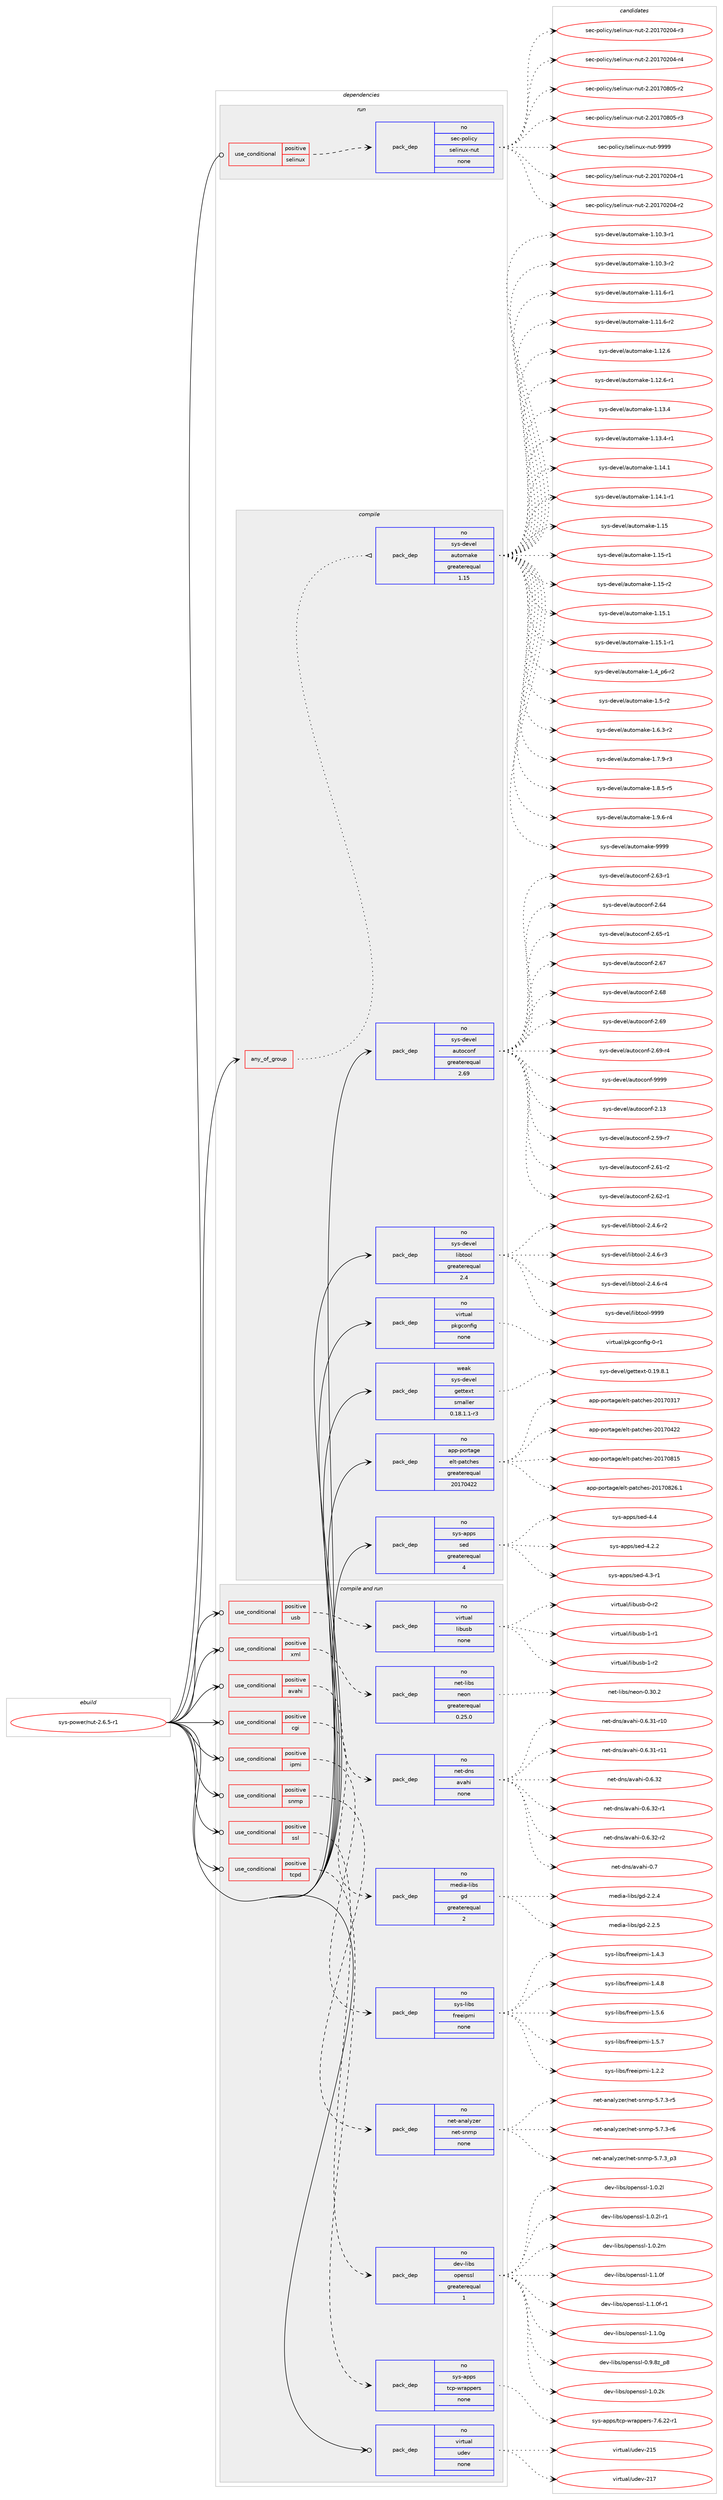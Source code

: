 digraph prolog {

# *************
# Graph options
# *************

newrank=true;
concentrate=true;
compound=true;
graph [rankdir=LR,fontname=Helvetica,fontsize=10,ranksep=1.5];#, ranksep=2.5, nodesep=0.2];
edge  [arrowhead=vee];
node  [fontname=Helvetica,fontsize=10];

# **********
# The ebuild
# **********

subgraph cluster_leftcol {
color=gray;
rank=same;
label=<<i>ebuild</i>>;
id [label="sys-power/nut-2.6.5-r1", color=red, width=4, href="../sys-power/nut-2.6.5-r1.svg"];
}

# ****************
# The dependencies
# ****************

subgraph cluster_midcol {
color=gray;
label=<<i>dependencies</i>>;
subgraph cluster_compile {
fillcolor="#eeeeee";
style=filled;
label=<<i>compile</i>>;
subgraph any8468 {
dependency496009 [label=<<TABLE BORDER="0" CELLBORDER="1" CELLSPACING="0" CELLPADDING="4"><TR><TD CELLPADDING="10">any_of_group</TD></TR></TABLE>>, shape=none, color=red];subgraph pack368637 {
dependency496010 [label=<<TABLE BORDER="0" CELLBORDER="1" CELLSPACING="0" CELLPADDING="4" WIDTH="220"><TR><TD ROWSPAN="6" CELLPADDING="30">pack_dep</TD></TR><TR><TD WIDTH="110">no</TD></TR><TR><TD>sys-devel</TD></TR><TR><TD>automake</TD></TR><TR><TD>greaterequal</TD></TR><TR><TD>1.15</TD></TR></TABLE>>, shape=none, color=blue];
}
dependency496009:e -> dependency496010:w [weight=20,style="dotted",arrowhead="oinv"];
}
id:e -> dependency496009:w [weight=20,style="solid",arrowhead="vee"];
subgraph pack368638 {
dependency496011 [label=<<TABLE BORDER="0" CELLBORDER="1" CELLSPACING="0" CELLPADDING="4" WIDTH="220"><TR><TD ROWSPAN="6" CELLPADDING="30">pack_dep</TD></TR><TR><TD WIDTH="110">no</TD></TR><TR><TD>app-portage</TD></TR><TR><TD>elt-patches</TD></TR><TR><TD>greaterequal</TD></TR><TR><TD>20170422</TD></TR></TABLE>>, shape=none, color=blue];
}
id:e -> dependency496011:w [weight=20,style="solid",arrowhead="vee"];
subgraph pack368639 {
dependency496012 [label=<<TABLE BORDER="0" CELLBORDER="1" CELLSPACING="0" CELLPADDING="4" WIDTH="220"><TR><TD ROWSPAN="6" CELLPADDING="30">pack_dep</TD></TR><TR><TD WIDTH="110">no</TD></TR><TR><TD>sys-apps</TD></TR><TR><TD>sed</TD></TR><TR><TD>greaterequal</TD></TR><TR><TD>4</TD></TR></TABLE>>, shape=none, color=blue];
}
id:e -> dependency496012:w [weight=20,style="solid",arrowhead="vee"];
subgraph pack368640 {
dependency496013 [label=<<TABLE BORDER="0" CELLBORDER="1" CELLSPACING="0" CELLPADDING="4" WIDTH="220"><TR><TD ROWSPAN="6" CELLPADDING="30">pack_dep</TD></TR><TR><TD WIDTH="110">no</TD></TR><TR><TD>sys-devel</TD></TR><TR><TD>autoconf</TD></TR><TR><TD>greaterequal</TD></TR><TR><TD>2.69</TD></TR></TABLE>>, shape=none, color=blue];
}
id:e -> dependency496013:w [weight=20,style="solid",arrowhead="vee"];
subgraph pack368641 {
dependency496014 [label=<<TABLE BORDER="0" CELLBORDER="1" CELLSPACING="0" CELLPADDING="4" WIDTH="220"><TR><TD ROWSPAN="6" CELLPADDING="30">pack_dep</TD></TR><TR><TD WIDTH="110">no</TD></TR><TR><TD>sys-devel</TD></TR><TR><TD>libtool</TD></TR><TR><TD>greaterequal</TD></TR><TR><TD>2.4</TD></TR></TABLE>>, shape=none, color=blue];
}
id:e -> dependency496014:w [weight=20,style="solid",arrowhead="vee"];
subgraph pack368642 {
dependency496015 [label=<<TABLE BORDER="0" CELLBORDER="1" CELLSPACING="0" CELLPADDING="4" WIDTH="220"><TR><TD ROWSPAN="6" CELLPADDING="30">pack_dep</TD></TR><TR><TD WIDTH="110">no</TD></TR><TR><TD>virtual</TD></TR><TR><TD>pkgconfig</TD></TR><TR><TD>none</TD></TR><TR><TD></TD></TR></TABLE>>, shape=none, color=blue];
}
id:e -> dependency496015:w [weight=20,style="solid",arrowhead="vee"];
subgraph pack368643 {
dependency496016 [label=<<TABLE BORDER="0" CELLBORDER="1" CELLSPACING="0" CELLPADDING="4" WIDTH="220"><TR><TD ROWSPAN="6" CELLPADDING="30">pack_dep</TD></TR><TR><TD WIDTH="110">weak</TD></TR><TR><TD>sys-devel</TD></TR><TR><TD>gettext</TD></TR><TR><TD>smaller</TD></TR><TR><TD>0.18.1.1-r3</TD></TR></TABLE>>, shape=none, color=blue];
}
id:e -> dependency496016:w [weight=20,style="solid",arrowhead="vee"];
}
subgraph cluster_compileandrun {
fillcolor="#eeeeee";
style=filled;
label=<<i>compile and run</i>>;
subgraph cond118579 {
dependency496017 [label=<<TABLE BORDER="0" CELLBORDER="1" CELLSPACING="0" CELLPADDING="4"><TR><TD ROWSPAN="3" CELLPADDING="10">use_conditional</TD></TR><TR><TD>positive</TD></TR><TR><TD>avahi</TD></TR></TABLE>>, shape=none, color=red];
subgraph pack368644 {
dependency496018 [label=<<TABLE BORDER="0" CELLBORDER="1" CELLSPACING="0" CELLPADDING="4" WIDTH="220"><TR><TD ROWSPAN="6" CELLPADDING="30">pack_dep</TD></TR><TR><TD WIDTH="110">no</TD></TR><TR><TD>net-dns</TD></TR><TR><TD>avahi</TD></TR><TR><TD>none</TD></TR><TR><TD></TD></TR></TABLE>>, shape=none, color=blue];
}
dependency496017:e -> dependency496018:w [weight=20,style="dashed",arrowhead="vee"];
}
id:e -> dependency496017:w [weight=20,style="solid",arrowhead="odotvee"];
subgraph cond118580 {
dependency496019 [label=<<TABLE BORDER="0" CELLBORDER="1" CELLSPACING="0" CELLPADDING="4"><TR><TD ROWSPAN="3" CELLPADDING="10">use_conditional</TD></TR><TR><TD>positive</TD></TR><TR><TD>cgi</TD></TR></TABLE>>, shape=none, color=red];
subgraph pack368645 {
dependency496020 [label=<<TABLE BORDER="0" CELLBORDER="1" CELLSPACING="0" CELLPADDING="4" WIDTH="220"><TR><TD ROWSPAN="6" CELLPADDING="30">pack_dep</TD></TR><TR><TD WIDTH="110">no</TD></TR><TR><TD>media-libs</TD></TR><TR><TD>gd</TD></TR><TR><TD>greaterequal</TD></TR><TR><TD>2</TD></TR></TABLE>>, shape=none, color=blue];
}
dependency496019:e -> dependency496020:w [weight=20,style="dashed",arrowhead="vee"];
}
id:e -> dependency496019:w [weight=20,style="solid",arrowhead="odotvee"];
subgraph cond118581 {
dependency496021 [label=<<TABLE BORDER="0" CELLBORDER="1" CELLSPACING="0" CELLPADDING="4"><TR><TD ROWSPAN="3" CELLPADDING="10">use_conditional</TD></TR><TR><TD>positive</TD></TR><TR><TD>ipmi</TD></TR></TABLE>>, shape=none, color=red];
subgraph pack368646 {
dependency496022 [label=<<TABLE BORDER="0" CELLBORDER="1" CELLSPACING="0" CELLPADDING="4" WIDTH="220"><TR><TD ROWSPAN="6" CELLPADDING="30">pack_dep</TD></TR><TR><TD WIDTH="110">no</TD></TR><TR><TD>sys-libs</TD></TR><TR><TD>freeipmi</TD></TR><TR><TD>none</TD></TR><TR><TD></TD></TR></TABLE>>, shape=none, color=blue];
}
dependency496021:e -> dependency496022:w [weight=20,style="dashed",arrowhead="vee"];
}
id:e -> dependency496021:w [weight=20,style="solid",arrowhead="odotvee"];
subgraph cond118582 {
dependency496023 [label=<<TABLE BORDER="0" CELLBORDER="1" CELLSPACING="0" CELLPADDING="4"><TR><TD ROWSPAN="3" CELLPADDING="10">use_conditional</TD></TR><TR><TD>positive</TD></TR><TR><TD>snmp</TD></TR></TABLE>>, shape=none, color=red];
subgraph pack368647 {
dependency496024 [label=<<TABLE BORDER="0" CELLBORDER="1" CELLSPACING="0" CELLPADDING="4" WIDTH="220"><TR><TD ROWSPAN="6" CELLPADDING="30">pack_dep</TD></TR><TR><TD WIDTH="110">no</TD></TR><TR><TD>net-analyzer</TD></TR><TR><TD>net-snmp</TD></TR><TR><TD>none</TD></TR><TR><TD></TD></TR></TABLE>>, shape=none, color=blue];
}
dependency496023:e -> dependency496024:w [weight=20,style="dashed",arrowhead="vee"];
}
id:e -> dependency496023:w [weight=20,style="solid",arrowhead="odotvee"];
subgraph cond118583 {
dependency496025 [label=<<TABLE BORDER="0" CELLBORDER="1" CELLSPACING="0" CELLPADDING="4"><TR><TD ROWSPAN="3" CELLPADDING="10">use_conditional</TD></TR><TR><TD>positive</TD></TR><TR><TD>ssl</TD></TR></TABLE>>, shape=none, color=red];
subgraph pack368648 {
dependency496026 [label=<<TABLE BORDER="0" CELLBORDER="1" CELLSPACING="0" CELLPADDING="4" WIDTH="220"><TR><TD ROWSPAN="6" CELLPADDING="30">pack_dep</TD></TR><TR><TD WIDTH="110">no</TD></TR><TR><TD>dev-libs</TD></TR><TR><TD>openssl</TD></TR><TR><TD>greaterequal</TD></TR><TR><TD>1</TD></TR></TABLE>>, shape=none, color=blue];
}
dependency496025:e -> dependency496026:w [weight=20,style="dashed",arrowhead="vee"];
}
id:e -> dependency496025:w [weight=20,style="solid",arrowhead="odotvee"];
subgraph cond118584 {
dependency496027 [label=<<TABLE BORDER="0" CELLBORDER="1" CELLSPACING="0" CELLPADDING="4"><TR><TD ROWSPAN="3" CELLPADDING="10">use_conditional</TD></TR><TR><TD>positive</TD></TR><TR><TD>tcpd</TD></TR></TABLE>>, shape=none, color=red];
subgraph pack368649 {
dependency496028 [label=<<TABLE BORDER="0" CELLBORDER="1" CELLSPACING="0" CELLPADDING="4" WIDTH="220"><TR><TD ROWSPAN="6" CELLPADDING="30">pack_dep</TD></TR><TR><TD WIDTH="110">no</TD></TR><TR><TD>sys-apps</TD></TR><TR><TD>tcp-wrappers</TD></TR><TR><TD>none</TD></TR><TR><TD></TD></TR></TABLE>>, shape=none, color=blue];
}
dependency496027:e -> dependency496028:w [weight=20,style="dashed",arrowhead="vee"];
}
id:e -> dependency496027:w [weight=20,style="solid",arrowhead="odotvee"];
subgraph cond118585 {
dependency496029 [label=<<TABLE BORDER="0" CELLBORDER="1" CELLSPACING="0" CELLPADDING="4"><TR><TD ROWSPAN="3" CELLPADDING="10">use_conditional</TD></TR><TR><TD>positive</TD></TR><TR><TD>usb</TD></TR></TABLE>>, shape=none, color=red];
subgraph pack368650 {
dependency496030 [label=<<TABLE BORDER="0" CELLBORDER="1" CELLSPACING="0" CELLPADDING="4" WIDTH="220"><TR><TD ROWSPAN="6" CELLPADDING="30">pack_dep</TD></TR><TR><TD WIDTH="110">no</TD></TR><TR><TD>virtual</TD></TR><TR><TD>libusb</TD></TR><TR><TD>none</TD></TR><TR><TD></TD></TR></TABLE>>, shape=none, color=blue];
}
dependency496029:e -> dependency496030:w [weight=20,style="dashed",arrowhead="vee"];
}
id:e -> dependency496029:w [weight=20,style="solid",arrowhead="odotvee"];
subgraph cond118586 {
dependency496031 [label=<<TABLE BORDER="0" CELLBORDER="1" CELLSPACING="0" CELLPADDING="4"><TR><TD ROWSPAN="3" CELLPADDING="10">use_conditional</TD></TR><TR><TD>positive</TD></TR><TR><TD>xml</TD></TR></TABLE>>, shape=none, color=red];
subgraph pack368651 {
dependency496032 [label=<<TABLE BORDER="0" CELLBORDER="1" CELLSPACING="0" CELLPADDING="4" WIDTH="220"><TR><TD ROWSPAN="6" CELLPADDING="30">pack_dep</TD></TR><TR><TD WIDTH="110">no</TD></TR><TR><TD>net-libs</TD></TR><TR><TD>neon</TD></TR><TR><TD>greaterequal</TD></TR><TR><TD>0.25.0</TD></TR></TABLE>>, shape=none, color=blue];
}
dependency496031:e -> dependency496032:w [weight=20,style="dashed",arrowhead="vee"];
}
id:e -> dependency496031:w [weight=20,style="solid",arrowhead="odotvee"];
subgraph pack368652 {
dependency496033 [label=<<TABLE BORDER="0" CELLBORDER="1" CELLSPACING="0" CELLPADDING="4" WIDTH="220"><TR><TD ROWSPAN="6" CELLPADDING="30">pack_dep</TD></TR><TR><TD WIDTH="110">no</TD></TR><TR><TD>virtual</TD></TR><TR><TD>udev</TD></TR><TR><TD>none</TD></TR><TR><TD></TD></TR></TABLE>>, shape=none, color=blue];
}
id:e -> dependency496033:w [weight=20,style="solid",arrowhead="odotvee"];
}
subgraph cluster_run {
fillcolor="#eeeeee";
style=filled;
label=<<i>run</i>>;
subgraph cond118587 {
dependency496034 [label=<<TABLE BORDER="0" CELLBORDER="1" CELLSPACING="0" CELLPADDING="4"><TR><TD ROWSPAN="3" CELLPADDING="10">use_conditional</TD></TR><TR><TD>positive</TD></TR><TR><TD>selinux</TD></TR></TABLE>>, shape=none, color=red];
subgraph pack368653 {
dependency496035 [label=<<TABLE BORDER="0" CELLBORDER="1" CELLSPACING="0" CELLPADDING="4" WIDTH="220"><TR><TD ROWSPAN="6" CELLPADDING="30">pack_dep</TD></TR><TR><TD WIDTH="110">no</TD></TR><TR><TD>sec-policy</TD></TR><TR><TD>selinux-nut</TD></TR><TR><TD>none</TD></TR><TR><TD></TD></TR></TABLE>>, shape=none, color=blue];
}
dependency496034:e -> dependency496035:w [weight=20,style="dashed",arrowhead="vee"];
}
id:e -> dependency496034:w [weight=20,style="solid",arrowhead="odot"];
}
}

# **************
# The candidates
# **************

subgraph cluster_choices {
rank=same;
color=gray;
label=<<i>candidates</i>>;

subgraph choice368637 {
color=black;
nodesep=1;
choice11512111545100101118101108479711711611110997107101454946494846514511449 [label="sys-devel/automake-1.10.3-r1", color=red, width=4,href="../sys-devel/automake-1.10.3-r1.svg"];
choice11512111545100101118101108479711711611110997107101454946494846514511450 [label="sys-devel/automake-1.10.3-r2", color=red, width=4,href="../sys-devel/automake-1.10.3-r2.svg"];
choice11512111545100101118101108479711711611110997107101454946494946544511449 [label="sys-devel/automake-1.11.6-r1", color=red, width=4,href="../sys-devel/automake-1.11.6-r1.svg"];
choice11512111545100101118101108479711711611110997107101454946494946544511450 [label="sys-devel/automake-1.11.6-r2", color=red, width=4,href="../sys-devel/automake-1.11.6-r2.svg"];
choice1151211154510010111810110847971171161111099710710145494649504654 [label="sys-devel/automake-1.12.6", color=red, width=4,href="../sys-devel/automake-1.12.6.svg"];
choice11512111545100101118101108479711711611110997107101454946495046544511449 [label="sys-devel/automake-1.12.6-r1", color=red, width=4,href="../sys-devel/automake-1.12.6-r1.svg"];
choice1151211154510010111810110847971171161111099710710145494649514652 [label="sys-devel/automake-1.13.4", color=red, width=4,href="../sys-devel/automake-1.13.4.svg"];
choice11512111545100101118101108479711711611110997107101454946495146524511449 [label="sys-devel/automake-1.13.4-r1", color=red, width=4,href="../sys-devel/automake-1.13.4-r1.svg"];
choice1151211154510010111810110847971171161111099710710145494649524649 [label="sys-devel/automake-1.14.1", color=red, width=4,href="../sys-devel/automake-1.14.1.svg"];
choice11512111545100101118101108479711711611110997107101454946495246494511449 [label="sys-devel/automake-1.14.1-r1", color=red, width=4,href="../sys-devel/automake-1.14.1-r1.svg"];
choice115121115451001011181011084797117116111109971071014549464953 [label="sys-devel/automake-1.15", color=red, width=4,href="../sys-devel/automake-1.15.svg"];
choice1151211154510010111810110847971171161111099710710145494649534511449 [label="sys-devel/automake-1.15-r1", color=red, width=4,href="../sys-devel/automake-1.15-r1.svg"];
choice1151211154510010111810110847971171161111099710710145494649534511450 [label="sys-devel/automake-1.15-r2", color=red, width=4,href="../sys-devel/automake-1.15-r2.svg"];
choice1151211154510010111810110847971171161111099710710145494649534649 [label="sys-devel/automake-1.15.1", color=red, width=4,href="../sys-devel/automake-1.15.1.svg"];
choice11512111545100101118101108479711711611110997107101454946495346494511449 [label="sys-devel/automake-1.15.1-r1", color=red, width=4,href="../sys-devel/automake-1.15.1-r1.svg"];
choice115121115451001011181011084797117116111109971071014549465295112544511450 [label="sys-devel/automake-1.4_p6-r2", color=red, width=4,href="../sys-devel/automake-1.4_p6-r2.svg"];
choice11512111545100101118101108479711711611110997107101454946534511450 [label="sys-devel/automake-1.5-r2", color=red, width=4,href="../sys-devel/automake-1.5-r2.svg"];
choice115121115451001011181011084797117116111109971071014549465446514511450 [label="sys-devel/automake-1.6.3-r2", color=red, width=4,href="../sys-devel/automake-1.6.3-r2.svg"];
choice115121115451001011181011084797117116111109971071014549465546574511451 [label="sys-devel/automake-1.7.9-r3", color=red, width=4,href="../sys-devel/automake-1.7.9-r3.svg"];
choice115121115451001011181011084797117116111109971071014549465646534511453 [label="sys-devel/automake-1.8.5-r5", color=red, width=4,href="../sys-devel/automake-1.8.5-r5.svg"];
choice115121115451001011181011084797117116111109971071014549465746544511452 [label="sys-devel/automake-1.9.6-r4", color=red, width=4,href="../sys-devel/automake-1.9.6-r4.svg"];
choice115121115451001011181011084797117116111109971071014557575757 [label="sys-devel/automake-9999", color=red, width=4,href="../sys-devel/automake-9999.svg"];
dependency496010:e -> choice11512111545100101118101108479711711611110997107101454946494846514511449:w [style=dotted,weight="100"];
dependency496010:e -> choice11512111545100101118101108479711711611110997107101454946494846514511450:w [style=dotted,weight="100"];
dependency496010:e -> choice11512111545100101118101108479711711611110997107101454946494946544511449:w [style=dotted,weight="100"];
dependency496010:e -> choice11512111545100101118101108479711711611110997107101454946494946544511450:w [style=dotted,weight="100"];
dependency496010:e -> choice1151211154510010111810110847971171161111099710710145494649504654:w [style=dotted,weight="100"];
dependency496010:e -> choice11512111545100101118101108479711711611110997107101454946495046544511449:w [style=dotted,weight="100"];
dependency496010:e -> choice1151211154510010111810110847971171161111099710710145494649514652:w [style=dotted,weight="100"];
dependency496010:e -> choice11512111545100101118101108479711711611110997107101454946495146524511449:w [style=dotted,weight="100"];
dependency496010:e -> choice1151211154510010111810110847971171161111099710710145494649524649:w [style=dotted,weight="100"];
dependency496010:e -> choice11512111545100101118101108479711711611110997107101454946495246494511449:w [style=dotted,weight="100"];
dependency496010:e -> choice115121115451001011181011084797117116111109971071014549464953:w [style=dotted,weight="100"];
dependency496010:e -> choice1151211154510010111810110847971171161111099710710145494649534511449:w [style=dotted,weight="100"];
dependency496010:e -> choice1151211154510010111810110847971171161111099710710145494649534511450:w [style=dotted,weight="100"];
dependency496010:e -> choice1151211154510010111810110847971171161111099710710145494649534649:w [style=dotted,weight="100"];
dependency496010:e -> choice11512111545100101118101108479711711611110997107101454946495346494511449:w [style=dotted,weight="100"];
dependency496010:e -> choice115121115451001011181011084797117116111109971071014549465295112544511450:w [style=dotted,weight="100"];
dependency496010:e -> choice11512111545100101118101108479711711611110997107101454946534511450:w [style=dotted,weight="100"];
dependency496010:e -> choice115121115451001011181011084797117116111109971071014549465446514511450:w [style=dotted,weight="100"];
dependency496010:e -> choice115121115451001011181011084797117116111109971071014549465546574511451:w [style=dotted,weight="100"];
dependency496010:e -> choice115121115451001011181011084797117116111109971071014549465646534511453:w [style=dotted,weight="100"];
dependency496010:e -> choice115121115451001011181011084797117116111109971071014549465746544511452:w [style=dotted,weight="100"];
dependency496010:e -> choice115121115451001011181011084797117116111109971071014557575757:w [style=dotted,weight="100"];
}
subgraph choice368638 {
color=black;
nodesep=1;
choice97112112451121111141169710310147101108116451129711699104101115455048495548514955 [label="app-portage/elt-patches-20170317", color=red, width=4,href="../app-portage/elt-patches-20170317.svg"];
choice97112112451121111141169710310147101108116451129711699104101115455048495548525050 [label="app-portage/elt-patches-20170422", color=red, width=4,href="../app-portage/elt-patches-20170422.svg"];
choice97112112451121111141169710310147101108116451129711699104101115455048495548564953 [label="app-portage/elt-patches-20170815", color=red, width=4,href="../app-portage/elt-patches-20170815.svg"];
choice971121124511211111411697103101471011081164511297116991041011154550484955485650544649 [label="app-portage/elt-patches-20170826.1", color=red, width=4,href="../app-portage/elt-patches-20170826.1.svg"];
dependency496011:e -> choice97112112451121111141169710310147101108116451129711699104101115455048495548514955:w [style=dotted,weight="100"];
dependency496011:e -> choice97112112451121111141169710310147101108116451129711699104101115455048495548525050:w [style=dotted,weight="100"];
dependency496011:e -> choice97112112451121111141169710310147101108116451129711699104101115455048495548564953:w [style=dotted,weight="100"];
dependency496011:e -> choice971121124511211111411697103101471011081164511297116991041011154550484955485650544649:w [style=dotted,weight="100"];
}
subgraph choice368639 {
color=black;
nodesep=1;
choice115121115459711211211547115101100455246504650 [label="sys-apps/sed-4.2.2", color=red, width=4,href="../sys-apps/sed-4.2.2.svg"];
choice115121115459711211211547115101100455246514511449 [label="sys-apps/sed-4.3-r1", color=red, width=4,href="../sys-apps/sed-4.3-r1.svg"];
choice11512111545971121121154711510110045524652 [label="sys-apps/sed-4.4", color=red, width=4,href="../sys-apps/sed-4.4.svg"];
dependency496012:e -> choice115121115459711211211547115101100455246504650:w [style=dotted,weight="100"];
dependency496012:e -> choice115121115459711211211547115101100455246514511449:w [style=dotted,weight="100"];
dependency496012:e -> choice11512111545971121121154711510110045524652:w [style=dotted,weight="100"];
}
subgraph choice368640 {
color=black;
nodesep=1;
choice115121115451001011181011084797117116111991111101024550464951 [label="sys-devel/autoconf-2.13", color=red, width=4,href="../sys-devel/autoconf-2.13.svg"];
choice1151211154510010111810110847971171161119911111010245504653574511455 [label="sys-devel/autoconf-2.59-r7", color=red, width=4,href="../sys-devel/autoconf-2.59-r7.svg"];
choice1151211154510010111810110847971171161119911111010245504654494511450 [label="sys-devel/autoconf-2.61-r2", color=red, width=4,href="../sys-devel/autoconf-2.61-r2.svg"];
choice1151211154510010111810110847971171161119911111010245504654504511449 [label="sys-devel/autoconf-2.62-r1", color=red, width=4,href="../sys-devel/autoconf-2.62-r1.svg"];
choice1151211154510010111810110847971171161119911111010245504654514511449 [label="sys-devel/autoconf-2.63-r1", color=red, width=4,href="../sys-devel/autoconf-2.63-r1.svg"];
choice115121115451001011181011084797117116111991111101024550465452 [label="sys-devel/autoconf-2.64", color=red, width=4,href="../sys-devel/autoconf-2.64.svg"];
choice1151211154510010111810110847971171161119911111010245504654534511449 [label="sys-devel/autoconf-2.65-r1", color=red, width=4,href="../sys-devel/autoconf-2.65-r1.svg"];
choice115121115451001011181011084797117116111991111101024550465455 [label="sys-devel/autoconf-2.67", color=red, width=4,href="../sys-devel/autoconf-2.67.svg"];
choice115121115451001011181011084797117116111991111101024550465456 [label="sys-devel/autoconf-2.68", color=red, width=4,href="../sys-devel/autoconf-2.68.svg"];
choice115121115451001011181011084797117116111991111101024550465457 [label="sys-devel/autoconf-2.69", color=red, width=4,href="../sys-devel/autoconf-2.69.svg"];
choice1151211154510010111810110847971171161119911111010245504654574511452 [label="sys-devel/autoconf-2.69-r4", color=red, width=4,href="../sys-devel/autoconf-2.69-r4.svg"];
choice115121115451001011181011084797117116111991111101024557575757 [label="sys-devel/autoconf-9999", color=red, width=4,href="../sys-devel/autoconf-9999.svg"];
dependency496013:e -> choice115121115451001011181011084797117116111991111101024550464951:w [style=dotted,weight="100"];
dependency496013:e -> choice1151211154510010111810110847971171161119911111010245504653574511455:w [style=dotted,weight="100"];
dependency496013:e -> choice1151211154510010111810110847971171161119911111010245504654494511450:w [style=dotted,weight="100"];
dependency496013:e -> choice1151211154510010111810110847971171161119911111010245504654504511449:w [style=dotted,weight="100"];
dependency496013:e -> choice1151211154510010111810110847971171161119911111010245504654514511449:w [style=dotted,weight="100"];
dependency496013:e -> choice115121115451001011181011084797117116111991111101024550465452:w [style=dotted,weight="100"];
dependency496013:e -> choice1151211154510010111810110847971171161119911111010245504654534511449:w [style=dotted,weight="100"];
dependency496013:e -> choice115121115451001011181011084797117116111991111101024550465455:w [style=dotted,weight="100"];
dependency496013:e -> choice115121115451001011181011084797117116111991111101024550465456:w [style=dotted,weight="100"];
dependency496013:e -> choice115121115451001011181011084797117116111991111101024550465457:w [style=dotted,weight="100"];
dependency496013:e -> choice1151211154510010111810110847971171161119911111010245504654574511452:w [style=dotted,weight="100"];
dependency496013:e -> choice115121115451001011181011084797117116111991111101024557575757:w [style=dotted,weight="100"];
}
subgraph choice368641 {
color=black;
nodesep=1;
choice1151211154510010111810110847108105981161111111084550465246544511450 [label="sys-devel/libtool-2.4.6-r2", color=red, width=4,href="../sys-devel/libtool-2.4.6-r2.svg"];
choice1151211154510010111810110847108105981161111111084550465246544511451 [label="sys-devel/libtool-2.4.6-r3", color=red, width=4,href="../sys-devel/libtool-2.4.6-r3.svg"];
choice1151211154510010111810110847108105981161111111084550465246544511452 [label="sys-devel/libtool-2.4.6-r4", color=red, width=4,href="../sys-devel/libtool-2.4.6-r4.svg"];
choice1151211154510010111810110847108105981161111111084557575757 [label="sys-devel/libtool-9999", color=red, width=4,href="../sys-devel/libtool-9999.svg"];
dependency496014:e -> choice1151211154510010111810110847108105981161111111084550465246544511450:w [style=dotted,weight="100"];
dependency496014:e -> choice1151211154510010111810110847108105981161111111084550465246544511451:w [style=dotted,weight="100"];
dependency496014:e -> choice1151211154510010111810110847108105981161111111084550465246544511452:w [style=dotted,weight="100"];
dependency496014:e -> choice1151211154510010111810110847108105981161111111084557575757:w [style=dotted,weight="100"];
}
subgraph choice368642 {
color=black;
nodesep=1;
choice11810511411611797108471121071039911111010210510345484511449 [label="virtual/pkgconfig-0-r1", color=red, width=4,href="../virtual/pkgconfig-0-r1.svg"];
dependency496015:e -> choice11810511411611797108471121071039911111010210510345484511449:w [style=dotted,weight="100"];
}
subgraph choice368643 {
color=black;
nodesep=1;
choice1151211154510010111810110847103101116116101120116454846495746564649 [label="sys-devel/gettext-0.19.8.1", color=red, width=4,href="../sys-devel/gettext-0.19.8.1.svg"];
dependency496016:e -> choice1151211154510010111810110847103101116116101120116454846495746564649:w [style=dotted,weight="100"];
}
subgraph choice368644 {
color=black;
nodesep=1;
choice1101011164510011011547971189710410545484654465149451144948 [label="net-dns/avahi-0.6.31-r10", color=red, width=4,href="../net-dns/avahi-0.6.31-r10.svg"];
choice1101011164510011011547971189710410545484654465149451144949 [label="net-dns/avahi-0.6.31-r11", color=red, width=4,href="../net-dns/avahi-0.6.31-r11.svg"];
choice1101011164510011011547971189710410545484654465150 [label="net-dns/avahi-0.6.32", color=red, width=4,href="../net-dns/avahi-0.6.32.svg"];
choice11010111645100110115479711897104105454846544651504511449 [label="net-dns/avahi-0.6.32-r1", color=red, width=4,href="../net-dns/avahi-0.6.32-r1.svg"];
choice11010111645100110115479711897104105454846544651504511450 [label="net-dns/avahi-0.6.32-r2", color=red, width=4,href="../net-dns/avahi-0.6.32-r2.svg"];
choice1101011164510011011547971189710410545484655 [label="net-dns/avahi-0.7", color=red, width=4,href="../net-dns/avahi-0.7.svg"];
dependency496018:e -> choice1101011164510011011547971189710410545484654465149451144948:w [style=dotted,weight="100"];
dependency496018:e -> choice1101011164510011011547971189710410545484654465149451144949:w [style=dotted,weight="100"];
dependency496018:e -> choice1101011164510011011547971189710410545484654465150:w [style=dotted,weight="100"];
dependency496018:e -> choice11010111645100110115479711897104105454846544651504511449:w [style=dotted,weight="100"];
dependency496018:e -> choice11010111645100110115479711897104105454846544651504511450:w [style=dotted,weight="100"];
dependency496018:e -> choice1101011164510011011547971189710410545484655:w [style=dotted,weight="100"];
}
subgraph choice368645 {
color=black;
nodesep=1;
choice10910110010597451081059811547103100455046504652 [label="media-libs/gd-2.2.4", color=red, width=4,href="../media-libs/gd-2.2.4.svg"];
choice10910110010597451081059811547103100455046504653 [label="media-libs/gd-2.2.5", color=red, width=4,href="../media-libs/gd-2.2.5.svg"];
dependency496020:e -> choice10910110010597451081059811547103100455046504652:w [style=dotted,weight="100"];
dependency496020:e -> choice10910110010597451081059811547103100455046504653:w [style=dotted,weight="100"];
}
subgraph choice368646 {
color=black;
nodesep=1;
choice115121115451081059811547102114101101105112109105454946504650 [label="sys-libs/freeipmi-1.2.2", color=red, width=4,href="../sys-libs/freeipmi-1.2.2.svg"];
choice115121115451081059811547102114101101105112109105454946524651 [label="sys-libs/freeipmi-1.4.3", color=red, width=4,href="../sys-libs/freeipmi-1.4.3.svg"];
choice115121115451081059811547102114101101105112109105454946524656 [label="sys-libs/freeipmi-1.4.8", color=red, width=4,href="../sys-libs/freeipmi-1.4.8.svg"];
choice115121115451081059811547102114101101105112109105454946534654 [label="sys-libs/freeipmi-1.5.6", color=red, width=4,href="../sys-libs/freeipmi-1.5.6.svg"];
choice115121115451081059811547102114101101105112109105454946534655 [label="sys-libs/freeipmi-1.5.7", color=red, width=4,href="../sys-libs/freeipmi-1.5.7.svg"];
dependency496022:e -> choice115121115451081059811547102114101101105112109105454946504650:w [style=dotted,weight="100"];
dependency496022:e -> choice115121115451081059811547102114101101105112109105454946524651:w [style=dotted,weight="100"];
dependency496022:e -> choice115121115451081059811547102114101101105112109105454946524656:w [style=dotted,weight="100"];
dependency496022:e -> choice115121115451081059811547102114101101105112109105454946534654:w [style=dotted,weight="100"];
dependency496022:e -> choice115121115451081059811547102114101101105112109105454946534655:w [style=dotted,weight="100"];
}
subgraph choice368647 {
color=black;
nodesep=1;
choice11010111645971109710812112210111447110101116451151101091124553465546514511453 [label="net-analyzer/net-snmp-5.7.3-r5", color=red, width=4,href="../net-analyzer/net-snmp-5.7.3-r5.svg"];
choice11010111645971109710812112210111447110101116451151101091124553465546514511454 [label="net-analyzer/net-snmp-5.7.3-r6", color=red, width=4,href="../net-analyzer/net-snmp-5.7.3-r6.svg"];
choice11010111645971109710812112210111447110101116451151101091124553465546519511251 [label="net-analyzer/net-snmp-5.7.3_p3", color=red, width=4,href="../net-analyzer/net-snmp-5.7.3_p3.svg"];
dependency496024:e -> choice11010111645971109710812112210111447110101116451151101091124553465546514511453:w [style=dotted,weight="100"];
dependency496024:e -> choice11010111645971109710812112210111447110101116451151101091124553465546514511454:w [style=dotted,weight="100"];
dependency496024:e -> choice11010111645971109710812112210111447110101116451151101091124553465546519511251:w [style=dotted,weight="100"];
}
subgraph choice368648 {
color=black;
nodesep=1;
choice1001011184510810598115471111121011101151151084548465746561229511256 [label="dev-libs/openssl-0.9.8z_p8", color=red, width=4,href="../dev-libs/openssl-0.9.8z_p8.svg"];
choice100101118451081059811547111112101110115115108454946484650107 [label="dev-libs/openssl-1.0.2k", color=red, width=4,href="../dev-libs/openssl-1.0.2k.svg"];
choice100101118451081059811547111112101110115115108454946484650108 [label="dev-libs/openssl-1.0.2l", color=red, width=4,href="../dev-libs/openssl-1.0.2l.svg"];
choice1001011184510810598115471111121011101151151084549464846501084511449 [label="dev-libs/openssl-1.0.2l-r1", color=red, width=4,href="../dev-libs/openssl-1.0.2l-r1.svg"];
choice100101118451081059811547111112101110115115108454946484650109 [label="dev-libs/openssl-1.0.2m", color=red, width=4,href="../dev-libs/openssl-1.0.2m.svg"];
choice100101118451081059811547111112101110115115108454946494648102 [label="dev-libs/openssl-1.1.0f", color=red, width=4,href="../dev-libs/openssl-1.1.0f.svg"];
choice1001011184510810598115471111121011101151151084549464946481024511449 [label="dev-libs/openssl-1.1.0f-r1", color=red, width=4,href="../dev-libs/openssl-1.1.0f-r1.svg"];
choice100101118451081059811547111112101110115115108454946494648103 [label="dev-libs/openssl-1.1.0g", color=red, width=4,href="../dev-libs/openssl-1.1.0g.svg"];
dependency496026:e -> choice1001011184510810598115471111121011101151151084548465746561229511256:w [style=dotted,weight="100"];
dependency496026:e -> choice100101118451081059811547111112101110115115108454946484650107:w [style=dotted,weight="100"];
dependency496026:e -> choice100101118451081059811547111112101110115115108454946484650108:w [style=dotted,weight="100"];
dependency496026:e -> choice1001011184510810598115471111121011101151151084549464846501084511449:w [style=dotted,weight="100"];
dependency496026:e -> choice100101118451081059811547111112101110115115108454946484650109:w [style=dotted,weight="100"];
dependency496026:e -> choice100101118451081059811547111112101110115115108454946494648102:w [style=dotted,weight="100"];
dependency496026:e -> choice1001011184510810598115471111121011101151151084549464946481024511449:w [style=dotted,weight="100"];
dependency496026:e -> choice100101118451081059811547111112101110115115108454946494648103:w [style=dotted,weight="100"];
}
subgraph choice368649 {
color=black;
nodesep=1;
choice115121115459711211211547116991124511911497112112101114115455546544650504511449 [label="sys-apps/tcp-wrappers-7.6.22-r1", color=red, width=4,href="../sys-apps/tcp-wrappers-7.6.22-r1.svg"];
dependency496028:e -> choice115121115459711211211547116991124511911497112112101114115455546544650504511449:w [style=dotted,weight="100"];
}
subgraph choice368650 {
color=black;
nodesep=1;
choice1181051141161179710847108105981171159845484511450 [label="virtual/libusb-0-r2", color=red, width=4,href="../virtual/libusb-0-r2.svg"];
choice1181051141161179710847108105981171159845494511449 [label="virtual/libusb-1-r1", color=red, width=4,href="../virtual/libusb-1-r1.svg"];
choice1181051141161179710847108105981171159845494511450 [label="virtual/libusb-1-r2", color=red, width=4,href="../virtual/libusb-1-r2.svg"];
dependency496030:e -> choice1181051141161179710847108105981171159845484511450:w [style=dotted,weight="100"];
dependency496030:e -> choice1181051141161179710847108105981171159845494511449:w [style=dotted,weight="100"];
dependency496030:e -> choice1181051141161179710847108105981171159845494511450:w [style=dotted,weight="100"];
}
subgraph choice368651 {
color=black;
nodesep=1;
choice11010111645108105981154711010111111045484651484650 [label="net-libs/neon-0.30.2", color=red, width=4,href="../net-libs/neon-0.30.2.svg"];
dependency496032:e -> choice11010111645108105981154711010111111045484651484650:w [style=dotted,weight="100"];
}
subgraph choice368652 {
color=black;
nodesep=1;
choice118105114116117971084711710010111845504953 [label="virtual/udev-215", color=red, width=4,href="../virtual/udev-215.svg"];
choice118105114116117971084711710010111845504955 [label="virtual/udev-217", color=red, width=4,href="../virtual/udev-217.svg"];
dependency496033:e -> choice118105114116117971084711710010111845504953:w [style=dotted,weight="100"];
dependency496033:e -> choice118105114116117971084711710010111845504955:w [style=dotted,weight="100"];
}
subgraph choice368653 {
color=black;
nodesep=1;
choice115101994511211110810599121471151011081051101171204511011711645504650484955485048524511449 [label="sec-policy/selinux-nut-2.20170204-r1", color=red, width=4,href="../sec-policy/selinux-nut-2.20170204-r1.svg"];
choice115101994511211110810599121471151011081051101171204511011711645504650484955485048524511450 [label="sec-policy/selinux-nut-2.20170204-r2", color=red, width=4,href="../sec-policy/selinux-nut-2.20170204-r2.svg"];
choice115101994511211110810599121471151011081051101171204511011711645504650484955485048524511451 [label="sec-policy/selinux-nut-2.20170204-r3", color=red, width=4,href="../sec-policy/selinux-nut-2.20170204-r3.svg"];
choice115101994511211110810599121471151011081051101171204511011711645504650484955485048524511452 [label="sec-policy/selinux-nut-2.20170204-r4", color=red, width=4,href="../sec-policy/selinux-nut-2.20170204-r4.svg"];
choice115101994511211110810599121471151011081051101171204511011711645504650484955485648534511450 [label="sec-policy/selinux-nut-2.20170805-r2", color=red, width=4,href="../sec-policy/selinux-nut-2.20170805-r2.svg"];
choice115101994511211110810599121471151011081051101171204511011711645504650484955485648534511451 [label="sec-policy/selinux-nut-2.20170805-r3", color=red, width=4,href="../sec-policy/selinux-nut-2.20170805-r3.svg"];
choice11510199451121111081059912147115101108105110117120451101171164557575757 [label="sec-policy/selinux-nut-9999", color=red, width=4,href="../sec-policy/selinux-nut-9999.svg"];
dependency496035:e -> choice115101994511211110810599121471151011081051101171204511011711645504650484955485048524511449:w [style=dotted,weight="100"];
dependency496035:e -> choice115101994511211110810599121471151011081051101171204511011711645504650484955485048524511450:w [style=dotted,weight="100"];
dependency496035:e -> choice115101994511211110810599121471151011081051101171204511011711645504650484955485048524511451:w [style=dotted,weight="100"];
dependency496035:e -> choice115101994511211110810599121471151011081051101171204511011711645504650484955485048524511452:w [style=dotted,weight="100"];
dependency496035:e -> choice115101994511211110810599121471151011081051101171204511011711645504650484955485648534511450:w [style=dotted,weight="100"];
dependency496035:e -> choice115101994511211110810599121471151011081051101171204511011711645504650484955485648534511451:w [style=dotted,weight="100"];
dependency496035:e -> choice11510199451121111081059912147115101108105110117120451101171164557575757:w [style=dotted,weight="100"];
}
}

}
